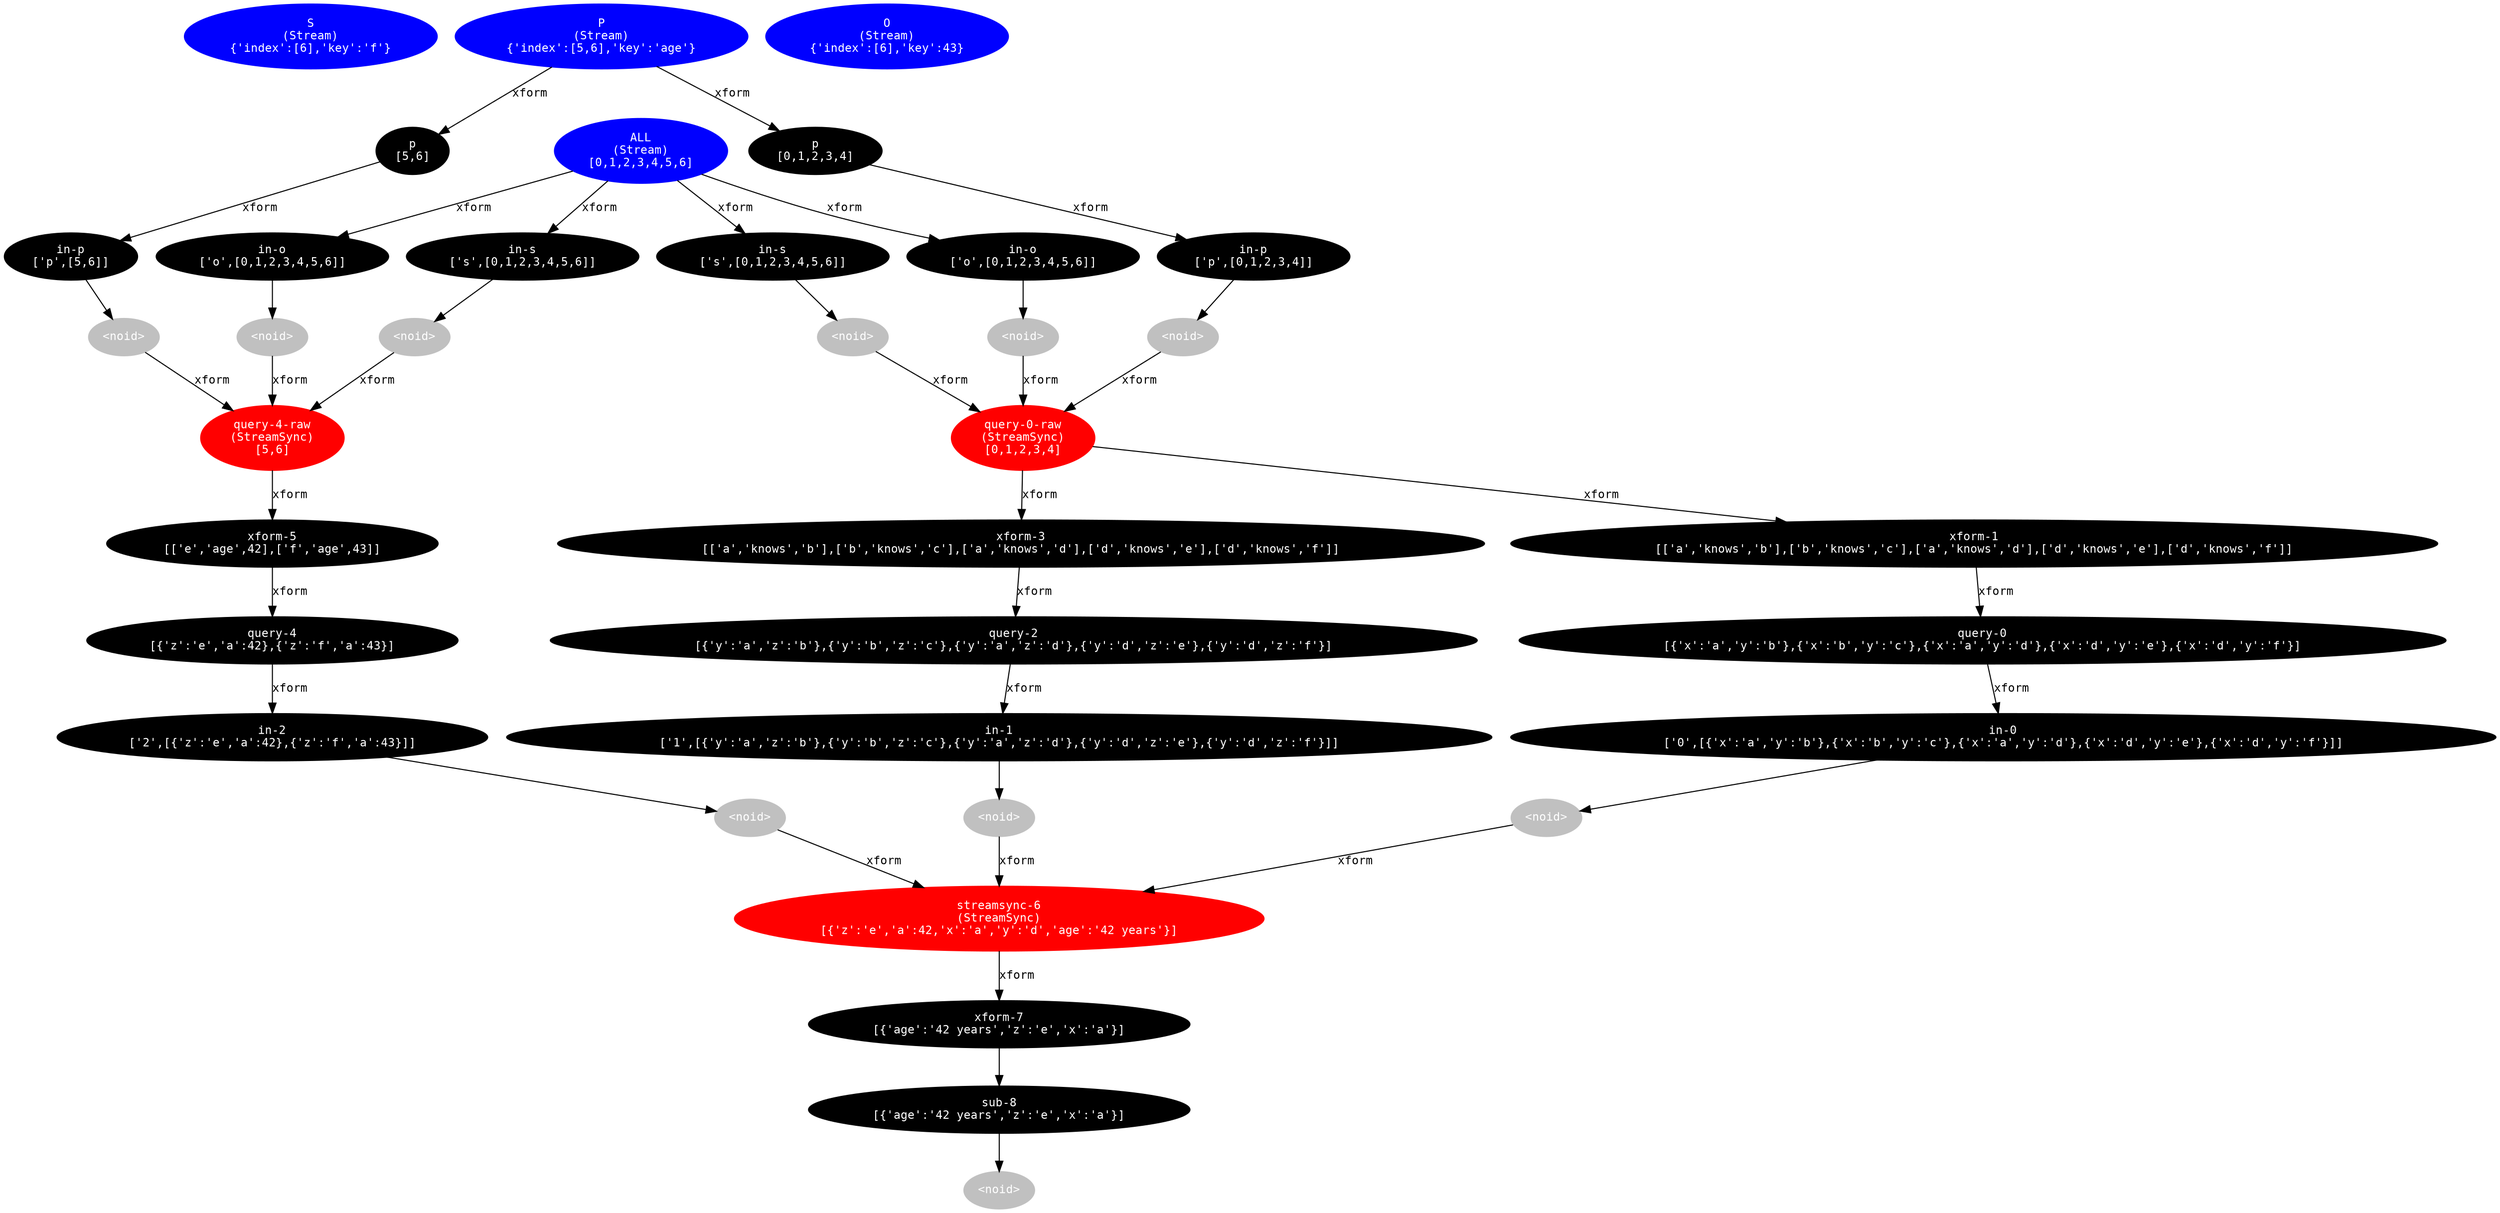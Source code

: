 digraph g {
//rankdir=LR;
node[fontname=Inconsolata,fontsize=11,style=filled,fontcolor=white];
edge[fontname=Inconsolata,fontsize=11];
s0[label="S\n(Stream)\n{'index':[6],'key':'f'}", color="blue"];
s1[label="P\n(Stream)\n{'index':[5,6],'key':'age'}", color="blue"];
s2[label="p\n[0,1,2,3,4]", color="black"];
s3[label="in-p\n['p',[0,1,2,3,4]]", color="black"];
s4[label="<noid>", color="gray"];
s5[label="query-0-raw\n(StreamSync)\n[0,1,2,3,4]", color="red"];
s6[label="xform-1\n[['a','knows','b'],['b','knows','c'],['a','knows','d'],['d','knows','e'],['d','knows','f']]", color="black"];
s7[label="query-0\n[{'x':'a','y':'b'},{'x':'b','y':'c'},{'x':'a','y':'d'},{'x':'d','y':'e'},{'x':'d','y':'f'}]", color="black"];
s8[label="in-0\n['0',[{'x':'a','y':'b'},{'x':'b','y':'c'},{'x':'a','y':'d'},{'x':'d','y':'e'},{'x':'d','y':'f'}]]", color="black"];
s9[label="<noid>", color="gray"];
s10[label="streamsync-6\n(StreamSync)\n[{'z':'e','a':42,'x':'a','y':'d','age':'42 years'}]", color="red"];
s11[label="xform-7\n[{'age':'42 years','z':'e','x':'a'}]", color="black"];
s12[label="sub-8\n[{'age':'42 years','z':'e','x':'a'}]", color="black"];
s13[label="<noid>", color="gray"];
s14[label="xform-3\n[['a','knows','b'],['b','knows','c'],['a','knows','d'],['d','knows','e'],['d','knows','f']]", color="black"];
s15[label="query-2\n[{'y':'a','z':'b'},{'y':'b','z':'c'},{'y':'a','z':'d'},{'y':'d','z':'e'},{'y':'d','z':'f'}]", color="black"];
s16[label="in-1\n['1',[{'y':'a','z':'b'},{'y':'b','z':'c'},{'y':'a','z':'d'},{'y':'d','z':'e'},{'y':'d','z':'f'}]]", color="black"];
s17[label="<noid>", color="gray"];
s18[label="p\n[5,6]", color="black"];
s19[label="in-p\n['p',[5,6]]", color="black"];
s20[label="<noid>", color="gray"];
s21[label="query-4-raw\n(StreamSync)\n[5,6]", color="red"];
s22[label="xform-5\n[['e','age',42],['f','age',43]]", color="black"];
s23[label="query-4\n[{'z':'e','a':42},{'z':'f','a':43}]", color="black"];
s24[label="in-2\n['2',[{'z':'e','a':42},{'z':'f','a':43}]]", color="black"];
s25[label="<noid>", color="gray"];
s26[label="O\n(Stream)\n{'index':[6],'key':43}", color="blue"];
s27[label="ALL\n(Stream)\n[0,1,2,3,4,5,6]", color="blue"];
s28[label="in-s\n['s',[0,1,2,3,4,5,6]]", color="black"];
s29[label="<noid>", color="gray"];
s30[label="in-o\n['o',[0,1,2,3,4,5,6]]", color="black"];
s31[label="<noid>", color="gray"];
s32[label="in-s\n['s',[0,1,2,3,4,5,6]]", color="black"];
s33[label="<noid>", color="gray"];
s34[label="in-o\n['o',[0,1,2,3,4,5,6]]", color="black"];
s35[label="<noid>", color="gray"];
s12 -> s13;
s11 -> s12;
s10 -> s11[label="xform"];
s9 -> s10[label="xform"];
s8 -> s9;
s7 -> s8[label="xform"];
s6 -> s7[label="xform"];
s17 -> s10[label="xform"];
s16 -> s17;
s15 -> s16[label="xform"];
s14 -> s15[label="xform"];
s5 -> s6[label="xform"];
s5 -> s14[label="xform"];
s4 -> s5[label="xform"];
s3 -> s4;
s2 -> s3[label="xform"];
s25 -> s10[label="xform"];
s24 -> s25;
s23 -> s24[label="xform"];
s22 -> s23[label="xform"];
s21 -> s22[label="xform"];
s20 -> s21[label="xform"];
s19 -> s20;
s18 -> s19[label="xform"];
s1 -> s2[label="xform"];
s1 -> s18[label="xform"];
s29 -> s5[label="xform"];
s28 -> s29;
s31 -> s5[label="xform"];
s30 -> s31;
s33 -> s21[label="xform"];
s32 -> s33;
s35 -> s21[label="xform"];
s34 -> s35;
s27 -> s28[label="xform"];
s27 -> s30[label="xform"];
s27 -> s32[label="xform"];
s27 -> s34[label="xform"];
}